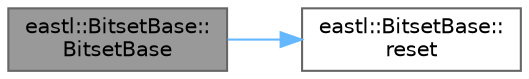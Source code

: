 digraph "eastl::BitsetBase::BitsetBase"
{
 // LATEX_PDF_SIZE
  bgcolor="transparent";
  edge [fontname=Helvetica,fontsize=10,labelfontname=Helvetica,labelfontsize=10];
  node [fontname=Helvetica,fontsize=10,shape=box,height=0.2,width=0.4];
  rankdir="LR";
  Node1 [id="Node000001",label="eastl::BitsetBase::\lBitsetBase",height=0.2,width=0.4,color="gray40", fillcolor="grey60", style="filled", fontcolor="black",tooltip=" "];
  Node1 -> Node2 [id="edge1_Node000001_Node000002",color="steelblue1",style="solid",tooltip=" "];
  Node2 [id="Node000002",label="eastl::BitsetBase::\lreset",height=0.2,width=0.4,color="grey40", fillcolor="white", style="filled",URL="$structeastl_1_1_bitset_base.html#a86c21a7297fa9d7fa3015370bb2608c9",tooltip=" "];
}
